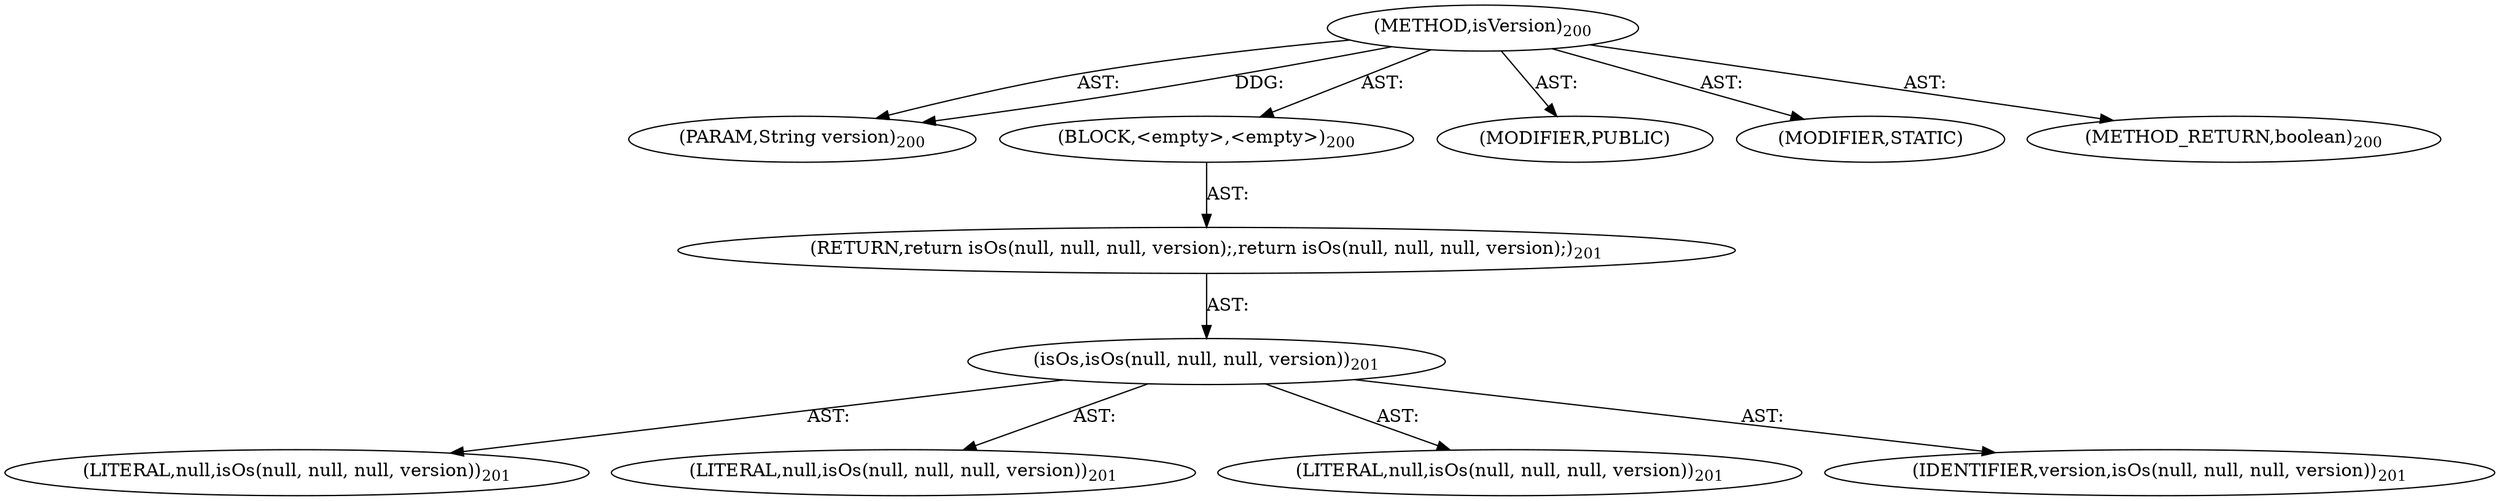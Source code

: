 digraph "isVersion" {  
"111669149706" [label = <(METHOD,isVersion)<SUB>200</SUB>> ]
"115964117007" [label = <(PARAM,String version)<SUB>200</SUB>> ]
"25769803786" [label = <(BLOCK,&lt;empty&gt;,&lt;empty&gt;)<SUB>200</SUB>> ]
"146028888068" [label = <(RETURN,return isOs(null, null, null, version);,return isOs(null, null, null, version);)<SUB>201</SUB>> ]
"30064771097" [label = <(isOs,isOs(null, null, null, version))<SUB>201</SUB>> ]
"90194313225" [label = <(LITERAL,null,isOs(null, null, null, version))<SUB>201</SUB>> ]
"90194313226" [label = <(LITERAL,null,isOs(null, null, null, version))<SUB>201</SUB>> ]
"90194313227" [label = <(LITERAL,null,isOs(null, null, null, version))<SUB>201</SUB>> ]
"68719476757" [label = <(IDENTIFIER,version,isOs(null, null, null, version))<SUB>201</SUB>> ]
"133143986208" [label = <(MODIFIER,PUBLIC)> ]
"133143986209" [label = <(MODIFIER,STATIC)> ]
"128849018890" [label = <(METHOD_RETURN,boolean)<SUB>200</SUB>> ]
  "111669149706" -> "115964117007"  [ label = "AST: "] 
  "111669149706" -> "25769803786"  [ label = "AST: "] 
  "111669149706" -> "133143986208"  [ label = "AST: "] 
  "111669149706" -> "133143986209"  [ label = "AST: "] 
  "111669149706" -> "128849018890"  [ label = "AST: "] 
  "25769803786" -> "146028888068"  [ label = "AST: "] 
  "146028888068" -> "30064771097"  [ label = "AST: "] 
  "30064771097" -> "90194313225"  [ label = "AST: "] 
  "30064771097" -> "90194313226"  [ label = "AST: "] 
  "30064771097" -> "90194313227"  [ label = "AST: "] 
  "30064771097" -> "68719476757"  [ label = "AST: "] 
  "111669149706" -> "115964117007"  [ label = "DDG: "] 
}
